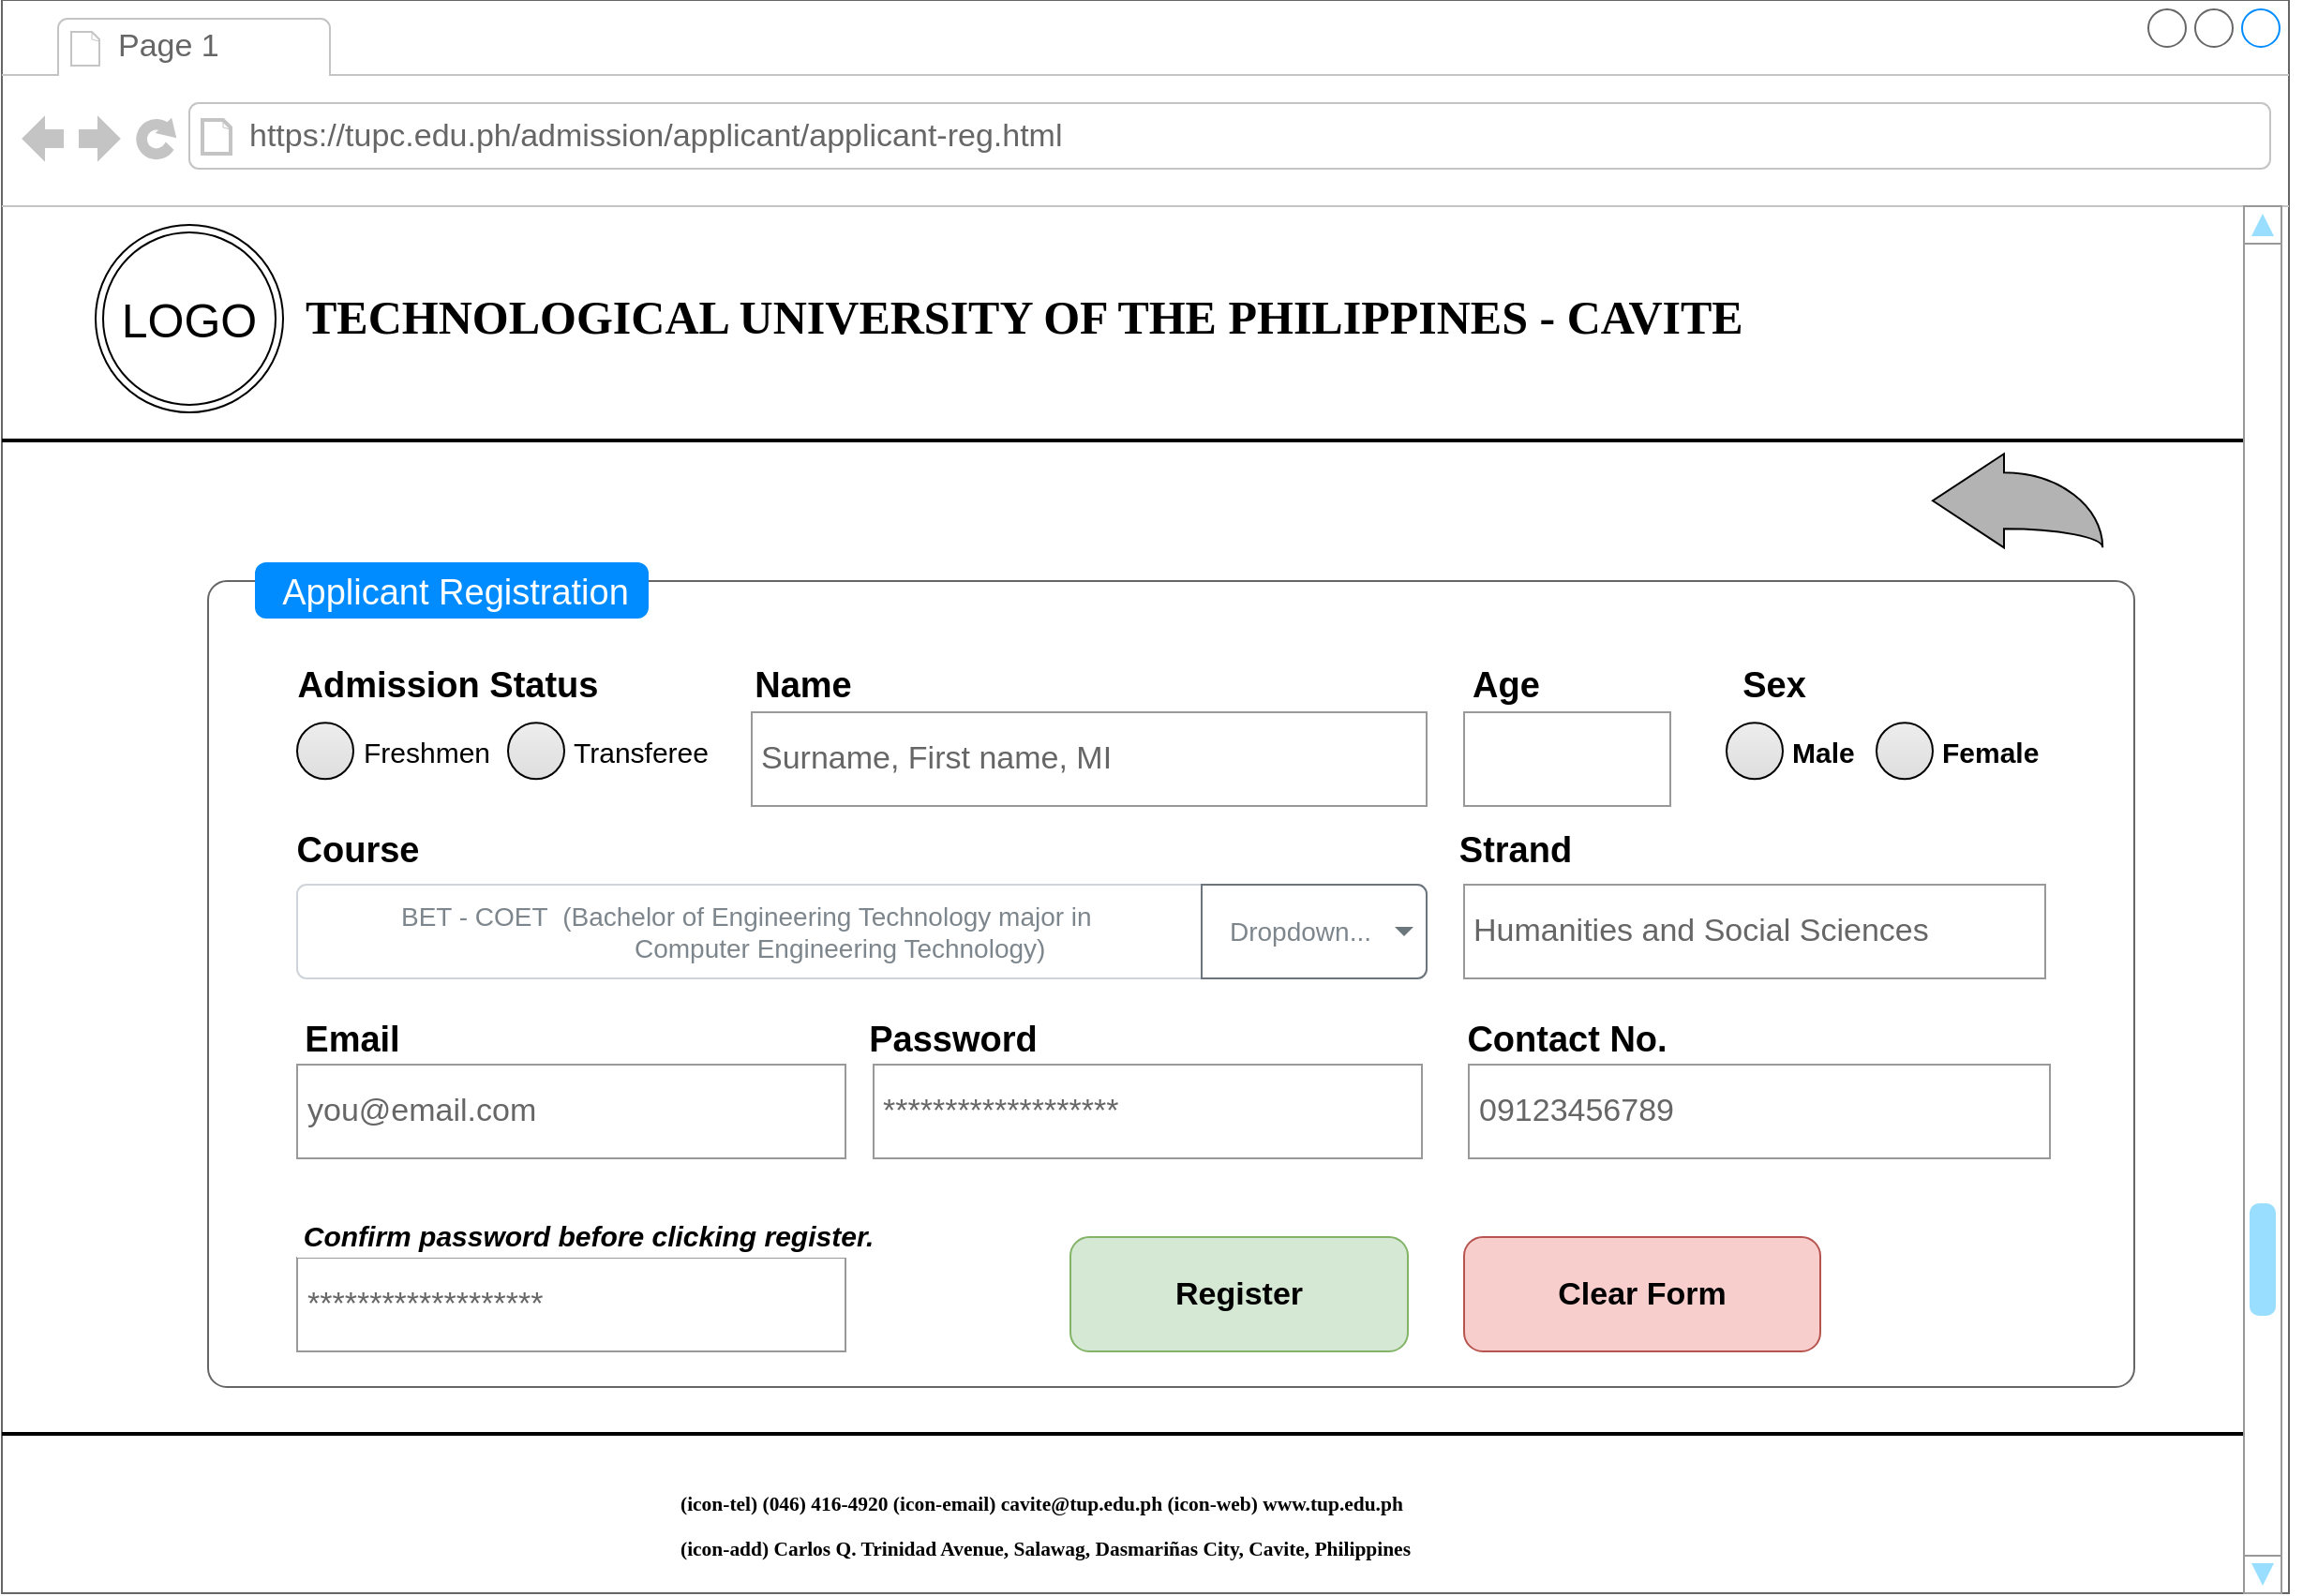 <mxfile version="15.5.9" type="device"><diagram name="Page-1" id="03018318-947c-dd8e-b7a3-06fadd420f32"><mxGraphModel dx="-232" dy="1253" grid="1" gridSize="10" guides="1" tooltips="1" connect="1" arrows="1" fold="1" page="1" pageScale="1" pageWidth="1100" pageHeight="850" background="none" math="0" shadow="0"><root><mxCell id="0"/><mxCell id="1" parent="0"/><mxCell id="n0NQXah2rbM82Z7HPVSo-7" value="" style="strokeWidth=1;shadow=0;dashed=0;align=center;html=1;shape=mxgraph.mockup.containers.browserWindow;rSize=0;strokeColor=none;strokeColor2=#008cff;strokeColor3=#c4c4c4;mainText=,;recursiveResize=0;fontSize=25;fillColor=none;" parent="1" vertex="1"><mxGeometry x="1280" y="-1" width="1220" height="850" as="geometry"/></mxCell><mxCell id="n0NQXah2rbM82Z7HPVSo-8" value="" style="line;strokeWidth=2;html=1;fontSize=25;" parent="n0NQXah2rbM82Z7HPVSo-7" vertex="1"><mxGeometry y="760" width="1210" height="10" as="geometry"/></mxCell><mxCell id="n0NQXah2rbM82Z7HPVSo-9" value="Page 1" style="strokeWidth=1;shadow=0;dashed=0;align=center;html=1;shape=mxgraph.mockup.containers.anchor;fontSize=17;fontColor=#666666;align=left;" parent="n0NQXah2rbM82Z7HPVSo-7" vertex="1"><mxGeometry x="60" y="12" width="110" height="26" as="geometry"/></mxCell><mxCell id="n0NQXah2rbM82Z7HPVSo-10" value="https://tupc.edu.ph/admission/applicant/applicant-reg.html" style="strokeWidth=1;shadow=0;dashed=0;align=center;html=1;shape=mxgraph.mockup.containers.anchor;rSize=0;fontSize=17;fontColor=#666666;align=left;" parent="n0NQXah2rbM82Z7HPVSo-7" vertex="1"><mxGeometry x="130" y="60" width="250" height="26" as="geometry"/></mxCell><mxCell id="n0NQXah2rbM82Z7HPVSo-11" value="&lt;h1&gt;&lt;b&gt;&lt;font style=&quot;font-size: 25px&quot;&gt;TECHNOLOGICAL UNIVERSITY OF THE PHILIPPINES - CAVITE&lt;/font&gt;&lt;/b&gt;&lt;/h1&gt;" style="text;html=1;points=[];align=left;verticalAlign=top;spacingTop=-4;fontSize=14;fontFamily=Verdana" parent="n0NQXah2rbM82Z7HPVSo-7" vertex="1"><mxGeometry x="160" y="130" width="540" height="60" as="geometry"/></mxCell><mxCell id="n0NQXah2rbM82Z7HPVSo-12" value="LOGO" style="ellipse;shape=doubleEllipse;whiteSpace=wrap;html=1;fontSize=25;" parent="n0NQXah2rbM82Z7HPVSo-7" vertex="1"><mxGeometry x="50" y="120" width="100" height="100" as="geometry"/></mxCell><mxCell id="n0NQXah2rbM82Z7HPVSo-13" value="" style="line;strokeWidth=2;html=1;fontSize=25;" parent="n0NQXah2rbM82Z7HPVSo-7" vertex="1"><mxGeometry y="230" width="1210" height="10" as="geometry"/></mxCell><mxCell id="n0NQXah2rbM82Z7HPVSo-14" value="" style="verticalLabelPosition=bottom;shadow=0;dashed=0;align=center;html=1;verticalAlign=top;strokeWidth=1;shape=mxgraph.mockup.navigation.scrollBar;strokeColor=#999999;barPos=20;fillColor2=#99ddff;strokeColor2=none;direction=north;fontSize=25;" parent="n0NQXah2rbM82Z7HPVSo-7" vertex="1"><mxGeometry x="1196" y="110" width="30" height="740" as="geometry"/></mxCell><mxCell id="n0NQXah2rbM82Z7HPVSo-15" value="&lt;span style=&quot;font-family: &amp;#34;euphemia&amp;#34; ; font-size: 10.72px ; font-weight: 700&quot;&gt;(icon-tel) (046) 416-4920 (icon-email) cavite@tup.edu.ph (icon-web) www.tup.edu.ph&lt;br&gt;&lt;/span&gt;&lt;span style=&quot;font-family: &amp;#34;euphemia&amp;#34; ; font-size: 10.72px ; font-weight: 700&quot;&gt;(icon-add) Carlos Q. Trinidad Avenue, Salawag, Dasmariñas City, Cavite, Philippines&lt;/span&gt;&lt;span style=&quot;font-family: &amp;#34;euphemia&amp;#34; ; font-size: 10.72px ; font-weight: 700&quot;&gt;&lt;br&gt;&lt;/span&gt;" style="rounded=0;whiteSpace=wrap;html=1;fontSize=20;strokeWidth=1;fillColor=none;align=left;verticalAlign=top;strokeColor=none;" parent="n0NQXah2rbM82Z7HPVSo-7" vertex="1"><mxGeometry x="360" y="780" width="480" height="60" as="geometry"/></mxCell><mxCell id="n0NQXah2rbM82Z7HPVSo-20" value="" style="shape=mxgraph.mockup.containers.marginRect;rectMarginTop=10;strokeColor=#666666;strokeWidth=1;dashed=0;rounded=1;arcSize=5;recursiveResize=0;fontSize=20;align=left;verticalAlign=top;" parent="n0NQXah2rbM82Z7HPVSo-7" vertex="1"><mxGeometry x="110" y="300" width="1027.5" height="440" as="geometry"/></mxCell><mxCell id="n0NQXah2rbM82Z7HPVSo-21" value="Applicant Registration" style="shape=rect;strokeColor=none;fillColor=#008cff;strokeWidth=1;dashed=0;rounded=1;arcSize=20;fontColor=#ffffff;fontSize=19;spacing=2;spacingTop=-2;align=center;autosize=1;spacingLeft=4;resizeWidth=0;resizeHeight=0;perimeter=none;" parent="n0NQXah2rbM82Z7HPVSo-20" vertex="1"><mxGeometry x="25" width="210" height="30" as="geometry"/></mxCell><mxCell id="n0NQXah2rbM82Z7HPVSo-23" value="&lt;b&gt;Course&lt;/b&gt;" style="rounded=0;whiteSpace=wrap;html=1;fontSize=19;align=center;verticalAlign=top;strokeColor=none;" parent="n0NQXah2rbM82Z7HPVSo-20" vertex="1"><mxGeometry x="60" y="135.75" width="40" height="30" as="geometry"/></mxCell><mxCell id="n0NQXah2rbM82Z7HPVSo-24" value="&lt;b&gt;Name&lt;br&gt;&lt;/b&gt;" style="rounded=0;whiteSpace=wrap;html=1;fontSize=19;align=center;verticalAlign=top;strokeColor=none;" parent="n0NQXah2rbM82Z7HPVSo-20" vertex="1"><mxGeometry x="280" y="47.5" width="75" height="30" as="geometry"/></mxCell><mxCell id="n0NQXah2rbM82Z7HPVSo-25" value="" style="strokeWidth=1;shadow=0;dashed=0;align=center;html=1;shape=mxgraph.mockup.forms.pwField;strokeColor=#999999;mainText=;align=left;fontColor=#666666;fontSize=17;spacingLeft=3;" parent="n0NQXah2rbM82Z7HPVSo-20" vertex="1"><mxGeometry x="670" y="80" width="110" height="50" as="geometry"/></mxCell><mxCell id="n0NQXah2rbM82Z7HPVSo-26" value="Register" style="strokeWidth=1;shadow=0;dashed=0;align=center;html=1;shape=mxgraph.mockup.buttons.button;strokeColor=#82b366;mainText=;buttonStyle=round;fontSize=17;fontStyle=1;fillColor=#d5e8d4;whiteSpace=wrap;" parent="n0NQXah2rbM82Z7HPVSo-20" vertex="1"><mxGeometry x="460" y="360" width="180" height="61" as="geometry"/></mxCell><mxCell id="n0NQXah2rbM82Z7HPVSo-28" value="Surname, First name, MI" style="strokeWidth=1;shadow=0;dashed=0;align=center;html=1;shape=mxgraph.mockup.forms.pwField;strokeColor=#999999;mainText=;align=left;fontColor=#666666;fontSize=17;spacingLeft=3;" parent="n0NQXah2rbM82Z7HPVSo-20" vertex="1"><mxGeometry x="290" y="80" width="360" height="50" as="geometry"/></mxCell><mxCell id="n0NQXah2rbM82Z7HPVSo-96" value="&lt;font style=&quot;font-size: 15px&quot;&gt;Freshmen&lt;/font&gt;" style="html=1;shadow=0;dashed=0;shape=mxgraph.bootstrap.radioButton2;labelPosition=right;verticalLabelPosition=middle;align=left;verticalAlign=middle;gradientColor=#DEDEDE;fillColor=#EDEDED;checked=0;spacing=5;checkedFill=#0085FC;checkedStroke=#ffffff;fontSize=12;" parent="n0NQXah2rbM82Z7HPVSo-20" vertex="1"><mxGeometry x="47.5" y="85.63" width="30" height="30" as="geometry"/></mxCell><mxCell id="n0NQXah2rbM82Z7HPVSo-116" value="&lt;font style=&quot;font-size: 15px&quot;&gt;Transferee&lt;/font&gt;" style="html=1;shadow=0;dashed=0;shape=mxgraph.bootstrap.radioButton2;labelPosition=right;verticalLabelPosition=middle;align=left;verticalAlign=middle;gradientColor=#DEDEDE;fillColor=#EDEDED;checked=0;spacing=5;checkedFill=#0085FC;checkedStroke=#ffffff;sketch=0;fontSize=12;" parent="n0NQXah2rbM82Z7HPVSo-20" vertex="1"><mxGeometry x="160" y="85.63" width="30" height="30" as="geometry"/></mxCell><mxCell id="n0NQXah2rbM82Z7HPVSo-123" value="&lt;b&gt;Age&lt;/b&gt;" style="rounded=0;whiteSpace=wrap;html=1;fontSize=19;align=center;verticalAlign=top;strokeColor=none;" parent="n0NQXah2rbM82Z7HPVSo-20" vertex="1"><mxGeometry x="670" y="47.5" width="45" height="30" as="geometry"/></mxCell><mxCell id="n0NQXah2rbM82Z7HPVSo-130" value="BET - COET&amp;nbsp; (Bachelor of Engineering Technology major in&amp;nbsp;&lt;br&gt;&lt;span style=&quot;white-space: pre&quot;&gt;&#9;&lt;/span&gt;&lt;span style=&quot;white-space: pre&quot;&gt;&#9;&lt;/span&gt;&lt;span style=&quot;white-space: pre&quot;&gt;&#9;&lt;/span&gt;&lt;span style=&quot;white-space: pre&quot;&gt;&#9;&lt;/span&gt;Computer Engineering Technology)" style="html=1;shadow=0;dashed=0;shape=mxgraph.bootstrap.rrect;rSize=5;strokeColor=#CED4DA;html=1;whiteSpace=wrap;fillColor=#FFFFFF;fontColor=#7D868C;align=left;spacing=15;spacingLeft=40;fontSize=14;" parent="n0NQXah2rbM82Z7HPVSo-20" vertex="1"><mxGeometry x="47.5" y="172" width="602.5" height="50" as="geometry"/></mxCell><mxCell id="n0NQXah2rbM82Z7HPVSo-131" value="Dropdown..." style="html=1;shadow=0;dashed=0;shape=mxgraph.bootstrap.rightButton;strokeColor=#6C757D;gradientColor=inherit;fontColor=inherit;fillColor=inherit;rSize=5;perimeter=none;whiteSpace=wrap;resizeHeight=1;fontSize=14;align=left;spacing=15;" parent="n0NQXah2rbM82Z7HPVSo-130" vertex="1"><mxGeometry x="1" width="120" height="50" relative="1" as="geometry"><mxPoint x="-120" as="offset"/></mxGeometry></mxCell><mxCell id="n0NQXah2rbM82Z7HPVSo-132" value="" style="shape=triangle;direction=south;fillColor=#6C767D;strokeColor=none;perimeter=none;fontSize=12;" parent="n0NQXah2rbM82Z7HPVSo-131" vertex="1"><mxGeometry x="1" y="0.5" width="10" height="5" relative="1" as="geometry"><mxPoint x="-17" y="-2.5" as="offset"/></mxGeometry></mxCell><mxCell id="n0NQXah2rbM82Z7HPVSo-133" value="&lt;b&gt;Email&lt;br&gt;&lt;/b&gt;" style="rounded=0;whiteSpace=wrap;html=1;fontSize=19;align=center;verticalAlign=top;strokeColor=none;" parent="n0NQXah2rbM82Z7HPVSo-20" vertex="1"><mxGeometry x="47.5" y="237" width="57.5" height="30" as="geometry"/></mxCell><mxCell id="n0NQXah2rbM82Z7HPVSo-134" value="you@email.com" style="strokeWidth=1;shadow=0;dashed=0;align=center;html=1;shape=mxgraph.mockup.forms.pwField;strokeColor=#999999;mainText=;align=left;fontColor=#666666;fontSize=17;spacingLeft=3;" parent="n0NQXah2rbM82Z7HPVSo-20" vertex="1"><mxGeometry x="47.5" y="268" width="292.5" height="50" as="geometry"/></mxCell><mxCell id="n0NQXah2rbM82Z7HPVSo-139" value="&lt;b&gt;Contact No.&lt;br&gt;&lt;/b&gt;" style="rounded=0;whiteSpace=wrap;html=1;fontSize=19;align=center;verticalAlign=top;strokeColor=none;" parent="n0NQXah2rbM82Z7HPVSo-20" vertex="1"><mxGeometry x="670" y="237" width="110" height="30" as="geometry"/></mxCell><mxCell id="n0NQXah2rbM82Z7HPVSo-268" value="&lt;b&gt;Strand&lt;/b&gt;" style="rounded=0;whiteSpace=wrap;html=1;fontSize=19;align=center;verticalAlign=top;strokeColor=none;" parent="n0NQXah2rbM82Z7HPVSo-20" vertex="1"><mxGeometry x="675" y="135.75" width="45" height="30" as="geometry"/></mxCell><mxCell id="n0NQXah2rbM82Z7HPVSo-270" value="&lt;b&gt;Sex&lt;/b&gt;" style="rounded=0;whiteSpace=wrap;html=1;fontSize=19;align=center;verticalAlign=top;strokeColor=none;" parent="n0NQXah2rbM82Z7HPVSo-20" vertex="1"><mxGeometry x="812.5" y="47.5" width="45" height="30" as="geometry"/></mxCell><mxCell id="n0NQXah2rbM82Z7HPVSo-271" value="&lt;font style=&quot;font-size: 15px;&quot;&gt;Male&lt;/font&gt;" style="html=1;shadow=0;dashed=0;shape=mxgraph.bootstrap.radioButton2;labelPosition=right;verticalLabelPosition=middle;align=left;verticalAlign=middle;gradientColor=#DEDEDE;fillColor=#EDEDED;checked=0;spacing=5;checkedFill=#0085FC;checkedStroke=#ffffff;fontSize=15;fontStyle=1" parent="n0NQXah2rbM82Z7HPVSo-20" vertex="1"><mxGeometry x="810" y="85.63" width="30" height="30" as="geometry"/></mxCell><mxCell id="n0NQXah2rbM82Z7HPVSo-272" value="&lt;font style=&quot;font-size: 15px&quot;&gt;&lt;b&gt;Female&lt;/b&gt;&lt;/font&gt;" style="html=1;shadow=0;dashed=0;shape=mxgraph.bootstrap.radioButton2;labelPosition=right;verticalLabelPosition=middle;align=left;verticalAlign=middle;gradientColor=#DEDEDE;fillColor=#EDEDED;checked=0;spacing=5;checkedFill=#0085FC;checkedStroke=#ffffff;sketch=0;fontSize=12;" parent="n0NQXah2rbM82Z7HPVSo-20" vertex="1"><mxGeometry x="890" y="85.63" width="30" height="30" as="geometry"/></mxCell><mxCell id="n0NQXah2rbM82Z7HPVSo-275" value="&lt;b&gt;Password&lt;br&gt;&lt;br&gt;&lt;/b&gt;" style="rounded=0;whiteSpace=wrap;html=1;fontSize=19;align=center;verticalAlign=top;strokeColor=none;" parent="n0NQXah2rbM82Z7HPVSo-20" vertex="1"><mxGeometry x="360" y="237.0" width="75" height="30" as="geometry"/></mxCell><mxCell id="n0NQXah2rbM82Z7HPVSo-276" value="Humanities and Social Sciences" style="strokeWidth=1;shadow=0;dashed=0;align=center;html=1;shape=mxgraph.mockup.forms.pwField;strokeColor=#999999;mainText=;align=left;fontColor=#666666;fontSize=17;spacingLeft=3;" parent="n0NQXah2rbM82Z7HPVSo-20" vertex="1"><mxGeometry x="670" y="172" width="310" height="50" as="geometry"/></mxCell><mxCell id="kO7okXbt-0vZTai3p5hb-4" value="&lt;b&gt;Admission Status&lt;br&gt;&lt;/b&gt;" style="rounded=0;whiteSpace=wrap;html=1;fontSize=19;align=center;verticalAlign=top;strokeColor=none;" parent="n0NQXah2rbM82Z7HPVSo-20" vertex="1"><mxGeometry x="42.5" y="47.5" width="170" height="30" as="geometry"/></mxCell><mxCell id="kO7okXbt-0vZTai3p5hb-5" value="*******************" style="strokeWidth=1;shadow=0;dashed=0;align=center;html=1;shape=mxgraph.mockup.forms.pwField;strokeColor=#999999;mainText=;align=left;fontColor=#666666;fontSize=17;spacingLeft=3;" parent="n0NQXah2rbM82Z7HPVSo-20" vertex="1"><mxGeometry x="355" y="268" width="292.5" height="50" as="geometry"/></mxCell><mxCell id="kO7okXbt-0vZTai3p5hb-6" value="09123456789" style="strokeWidth=1;shadow=0;dashed=0;align=center;html=1;shape=mxgraph.mockup.forms.pwField;strokeColor=#999999;mainText=;align=left;fontColor=#666666;fontSize=17;spacingLeft=3;" parent="n0NQXah2rbM82Z7HPVSo-20" vertex="1"><mxGeometry x="672.5" y="268" width="310" height="50" as="geometry"/></mxCell><mxCell id="kO7okXbt-0vZTai3p5hb-7" value="*******************" style="strokeWidth=1;shadow=0;dashed=0;align=center;html=1;shape=mxgraph.mockup.forms.pwField;strokeColor=#999999;mainText=;align=left;fontColor=#666666;fontSize=17;spacingLeft=3;" parent="n0NQXah2rbM82Z7HPVSo-20" vertex="1"><mxGeometry x="47.5" y="371" width="292.5" height="50" as="geometry"/></mxCell><mxCell id="kO7okXbt-0vZTai3p5hb-8" value="&lt;b&gt;&lt;i&gt;&lt;font style=&quot;font-size: 15px&quot;&gt;Confirm password before clicking register.&lt;/font&gt;&lt;/i&gt;&lt;br&gt;&lt;/b&gt;" style="rounded=0;whiteSpace=wrap;html=1;fontSize=19;align=center;verticalAlign=top;strokeColor=none;" parent="n0NQXah2rbM82Z7HPVSo-20" vertex="1"><mxGeometry x="47.5" y="341" width="310" height="30" as="geometry"/></mxCell><mxCell id="kO7okXbt-0vZTai3p5hb-10" value="Clear Form" style="strokeWidth=1;shadow=0;dashed=0;align=center;html=1;shape=mxgraph.mockup.buttons.button;strokeColor=#b85450;mainText=;buttonStyle=round;fontSize=17;fontStyle=1;fillColor=#f8cecc;whiteSpace=wrap;" parent="n0NQXah2rbM82Z7HPVSo-20" vertex="1"><mxGeometry x="670" y="360" width="190" height="61" as="geometry"/></mxCell><mxCell id="n0NQXah2rbM82Z7HPVSo-33" value="" style="html=1;shadow=0;dashed=0;align=right;verticalAlign=bottom;shape=mxgraph.arrows2.jumpInArrow;dy=15;dx=38;arrowHead=55;rotation=-180;textDirection=ltr;labelPosition=left;verticalLabelPosition=top;flipV=1;fillColor=#B3B3B3;" parent="n0NQXah2rbM82Z7HPVSo-7" vertex="1"><mxGeometry x="1030" y="242.14" width="90.62" height="50" as="geometry"/></mxCell></root></mxGraphModel></diagram></mxfile>